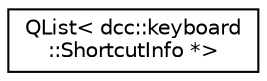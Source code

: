 digraph "类继承关系图"
{
  edge [fontname="Helvetica",fontsize="10",labelfontname="Helvetica",labelfontsize="10"];
  node [fontname="Helvetica",fontsize="10",shape=record];
  rankdir="LR";
  Node0 [label="QList\< dcc::keyboard\l::ShortcutInfo *\>",height=0.2,width=0.4,color="black", fillcolor="white", style="filled",URL="$class_q_list.html"];
}
